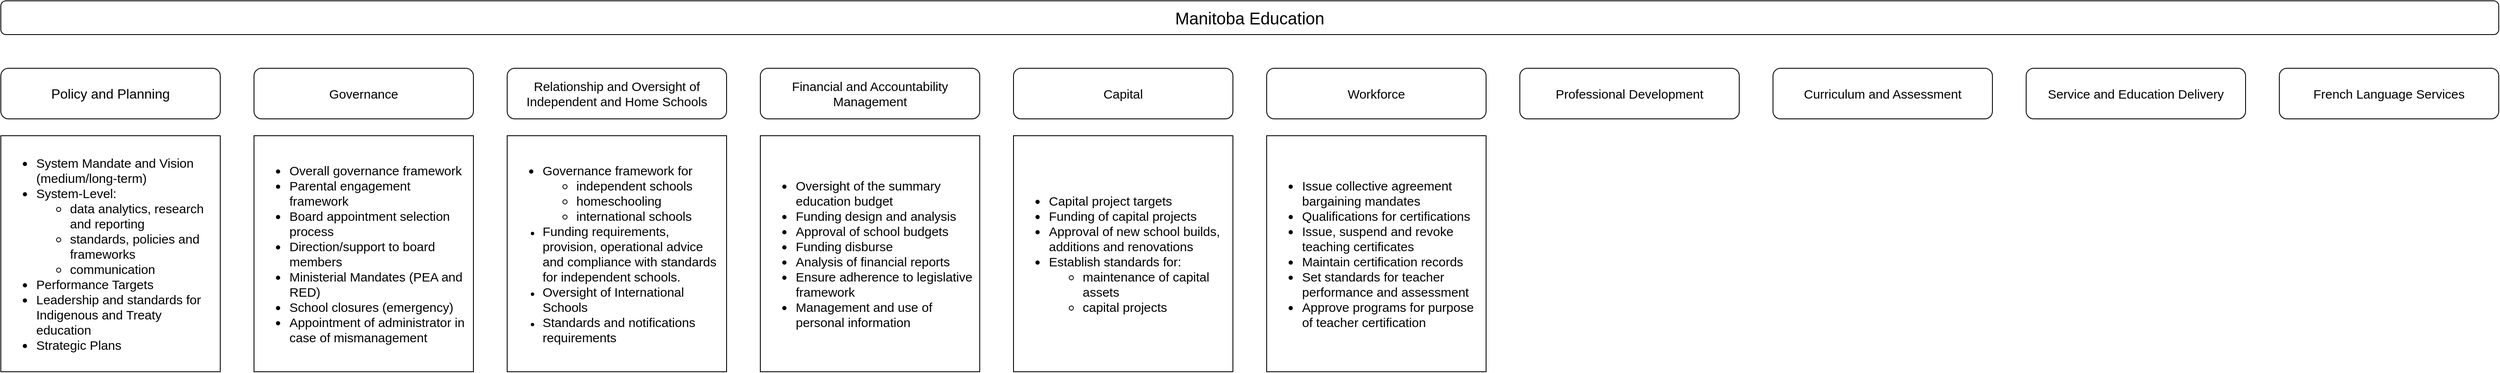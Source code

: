 <mxfile version="13.11.0" type="github">
  <diagram id="prtHgNgQTEPvFCAcTncT" name="Page-1">
    <mxGraphModel dx="2955" dy="1830" grid="1" gridSize="10" guides="1" tooltips="1" connect="1" arrows="1" fold="1" page="1" pageScale="1" pageWidth="3300" pageHeight="4681" math="0" shadow="0">
      <root>
        <mxCell id="0" />
        <mxCell id="1" parent="0" />
        <mxCell id="5bOR9743OxFzplGHLOWL-1" value="&lt;font style=&quot;font-size: 20px&quot;&gt;Manitoba Education&lt;/font&gt;" style="rounded=1;whiteSpace=wrap;html=1;" vertex="1" parent="1">
          <mxGeometry x="170" y="80" width="2960" height="40" as="geometry" />
        </mxCell>
        <mxCell id="5bOR9743OxFzplGHLOWL-10" value="&lt;font style=&quot;font-size: 16px&quot;&gt;Policy and Planning&lt;/font&gt;" style="rounded=1;whiteSpace=wrap;html=1;" vertex="1" parent="1">
          <mxGeometry x="170" y="160" width="260" height="60" as="geometry" />
        </mxCell>
        <mxCell id="5bOR9743OxFzplGHLOWL-11" value="&lt;font style=&quot;font-size: 15px&quot;&gt;Governance&lt;/font&gt;" style="rounded=1;whiteSpace=wrap;html=1;" vertex="1" parent="1">
          <mxGeometry x="470" y="160" width="260" height="60" as="geometry" />
        </mxCell>
        <mxCell id="5bOR9743OxFzplGHLOWL-12" value="&lt;span style=&quot;font-size: 15px&quot;&gt;Relationship and Oversight of Independent and Home Schools&lt;/span&gt;" style="rounded=1;whiteSpace=wrap;html=1;" vertex="1" parent="1">
          <mxGeometry x="770" y="160" width="260" height="60" as="geometry" />
        </mxCell>
        <mxCell id="5bOR9743OxFzplGHLOWL-13" value="&lt;font style=&quot;font-size: 15px&quot;&gt;Financial and Accountability Management&lt;/font&gt;" style="rounded=1;whiteSpace=wrap;html=1;" vertex="1" parent="1">
          <mxGeometry x="1070" y="160" width="260" height="60" as="geometry" />
        </mxCell>
        <mxCell id="5bOR9743OxFzplGHLOWL-14" value="&lt;font style=&quot;font-size: 15px&quot;&gt;Capital&lt;/font&gt;" style="rounded=1;whiteSpace=wrap;html=1;" vertex="1" parent="1">
          <mxGeometry x="1370" y="160" width="260" height="60" as="geometry" />
        </mxCell>
        <mxCell id="5bOR9743OxFzplGHLOWL-17" value="&lt;font style=&quot;font-size: 15px&quot;&gt;Workforce&lt;/font&gt;" style="rounded=1;whiteSpace=wrap;html=1;" vertex="1" parent="1">
          <mxGeometry x="1670" y="160" width="260" height="60" as="geometry" />
        </mxCell>
        <mxCell id="5bOR9743OxFzplGHLOWL-18" value="&lt;font style=&quot;font-size: 15px&quot;&gt;Professional Development&lt;/font&gt;" style="rounded=1;whiteSpace=wrap;html=1;" vertex="1" parent="1">
          <mxGeometry x="1970" y="160" width="260" height="60" as="geometry" />
        </mxCell>
        <mxCell id="5bOR9743OxFzplGHLOWL-19" value="&lt;font style=&quot;font-size: 15px&quot;&gt;Curriculum and Assessment&lt;/font&gt;" style="rounded=1;whiteSpace=wrap;html=1;" vertex="1" parent="1">
          <mxGeometry x="2270" y="160" width="260" height="60" as="geometry" />
        </mxCell>
        <mxCell id="5bOR9743OxFzplGHLOWL-20" value="&lt;font style=&quot;font-size: 15px&quot;&gt;Service and Education Delivery&lt;/font&gt;" style="rounded=1;whiteSpace=wrap;html=1;" vertex="1" parent="1">
          <mxGeometry x="2570" y="160" width="260" height="60" as="geometry" />
        </mxCell>
        <mxCell id="5bOR9743OxFzplGHLOWL-21" value="&lt;font style=&quot;font-size: 15px&quot;&gt;French Language Services&lt;/font&gt;" style="rounded=1;whiteSpace=wrap;html=1;" vertex="1" parent="1">
          <mxGeometry x="2870" y="160" width="260" height="60" as="geometry" />
        </mxCell>
        <mxCell id="5bOR9743OxFzplGHLOWL-24" value="&lt;ul style=&quot;font-size: 15px&quot;&gt;&lt;li&gt;System Mandate and Vision (medium/long-term)&lt;/li&gt;&lt;li&gt;System-Level:&lt;/li&gt;&lt;ul&gt;&lt;li&gt;data analytics, research and reporting&lt;/li&gt;&lt;li&gt;standards, policies and frameworks&lt;/li&gt;&lt;li&gt;communication&lt;/li&gt;&lt;/ul&gt;&lt;li&gt;Performance Targets&lt;/li&gt;&lt;li&gt;Leadership and standards for Indigenous and Treaty education&lt;/li&gt;&lt;li&gt;Strategic Plans&lt;/li&gt;&lt;/ul&gt;" style="rounded=0;whiteSpace=wrap;html=1;align=left;perimeterSpacing=0;spacingRight=3;" vertex="1" parent="1">
          <mxGeometry x="170" y="240" width="260" height="280" as="geometry" />
        </mxCell>
        <mxCell id="5bOR9743OxFzplGHLOWL-26" value="&lt;ul style=&quot;font-size: 15px&quot;&gt;&lt;li&gt;Overall governance framework&lt;/li&gt;&lt;li&gt;Parental engagement framework&lt;/li&gt;&lt;li&gt;Board appointment selection process&lt;/li&gt;&lt;li&gt;Direction/support to board members&lt;/li&gt;&lt;li&gt;Ministerial Mandates (PEA and RED)&lt;/li&gt;&lt;li&gt;School closures (emergency)&lt;/li&gt;&lt;li&gt;Appointment of administrator in case of mismanagement&lt;/li&gt;&lt;/ul&gt;" style="rounded=0;whiteSpace=wrap;html=1;align=left;spacingRight=4;" vertex="1" parent="1">
          <mxGeometry x="470" y="240" width="260" height="280" as="geometry" />
        </mxCell>
        <mxCell id="5bOR9743OxFzplGHLOWL-27" value="&lt;ul&gt;&lt;li style=&quot;font-size: 15px&quot;&gt;Governance framework for&amp;nbsp;&lt;/li&gt;&lt;ul style=&quot;font-size: 15px&quot;&gt;&lt;li&gt;independent schools&lt;/li&gt;&lt;li&gt;homeschooling&lt;/li&gt;&lt;li&gt;international schools&lt;/li&gt;&lt;/ul&gt;&lt;li&gt;&lt;span style=&quot;font-size: 15px&quot;&gt;Funding requirements, provision, operational advice and compliance with standards for independent schools.&lt;/span&gt;&lt;/li&gt;&lt;li&gt;&lt;span style=&quot;font-size: 15px&quot;&gt;Oversight of International Schools&lt;/span&gt;&lt;/li&gt;&lt;li&gt;&lt;span style=&quot;font-size: 15px&quot;&gt;Standards and notifications requirements&lt;/span&gt;&lt;/li&gt;&lt;/ul&gt;" style="rounded=0;whiteSpace=wrap;html=1;align=left;perimeterSpacing=0;spacingRight=3;" vertex="1" parent="1">
          <mxGeometry x="770" y="240" width="260" height="280" as="geometry" />
        </mxCell>
        <mxCell id="5bOR9743OxFzplGHLOWL-28" value="&lt;ul style=&quot;font-size: 15px&quot;&gt;&lt;li&gt;Oversight of the summary education budget&lt;/li&gt;&lt;li&gt;Funding design and analysis&lt;/li&gt;&lt;li&gt;Approval of school budgets&lt;/li&gt;&lt;li&gt;Funding disburse&lt;/li&gt;&lt;li&gt;Analysis of financial reports&lt;/li&gt;&lt;li&gt;Ensure adherence to legislative framework&lt;/li&gt;&lt;li&gt;&lt;span&gt;Management and use of personal information&lt;/span&gt;&lt;br&gt;&lt;/li&gt;&lt;/ul&gt;" style="rounded=0;whiteSpace=wrap;html=1;align=left;perimeterSpacing=0;spacingRight=3;" vertex="1" parent="1">
          <mxGeometry x="1070" y="240" width="260" height="280" as="geometry" />
        </mxCell>
        <mxCell id="5bOR9743OxFzplGHLOWL-29" value="&lt;ul style=&quot;font-size: 15px&quot;&gt;&lt;li&gt;Capital project targets&lt;/li&gt;&lt;li&gt;Funding of capital projects&lt;/li&gt;&lt;li&gt;Approval of new school builds, additions and renovations&lt;/li&gt;&lt;li&gt;Establish standards for:&lt;/li&gt;&lt;ul&gt;&lt;li&gt;maintenance of capital assets&lt;/li&gt;&lt;li&gt;capital projects&lt;/li&gt;&lt;/ul&gt;&lt;/ul&gt;" style="rounded=0;whiteSpace=wrap;html=1;align=left;perimeterSpacing=0;spacingRight=3;" vertex="1" parent="1">
          <mxGeometry x="1370" y="240" width="260" height="280" as="geometry" />
        </mxCell>
        <mxCell id="5bOR9743OxFzplGHLOWL-30" value="&lt;ul style=&quot;font-size: 15px&quot;&gt;&lt;li&gt;Issue collective agreement bargaining mandates&lt;/li&gt;&lt;li&gt;Qualifications for certifications&lt;/li&gt;&lt;li&gt;Issue, suspend and revoke teaching certificates&lt;/li&gt;&lt;li&gt;Maintain certification records&lt;/li&gt;&lt;li&gt;Set standards for teacher performance and assessment&lt;/li&gt;&lt;li&gt;Approve programs for purpose of teacher certification&lt;/li&gt;&lt;/ul&gt;" style="rounded=0;whiteSpace=wrap;html=1;align=left;perimeterSpacing=0;spacingRight=3;" vertex="1" parent="1">
          <mxGeometry x="1670" y="240" width="260" height="280" as="geometry" />
        </mxCell>
      </root>
    </mxGraphModel>
  </diagram>
</mxfile>
